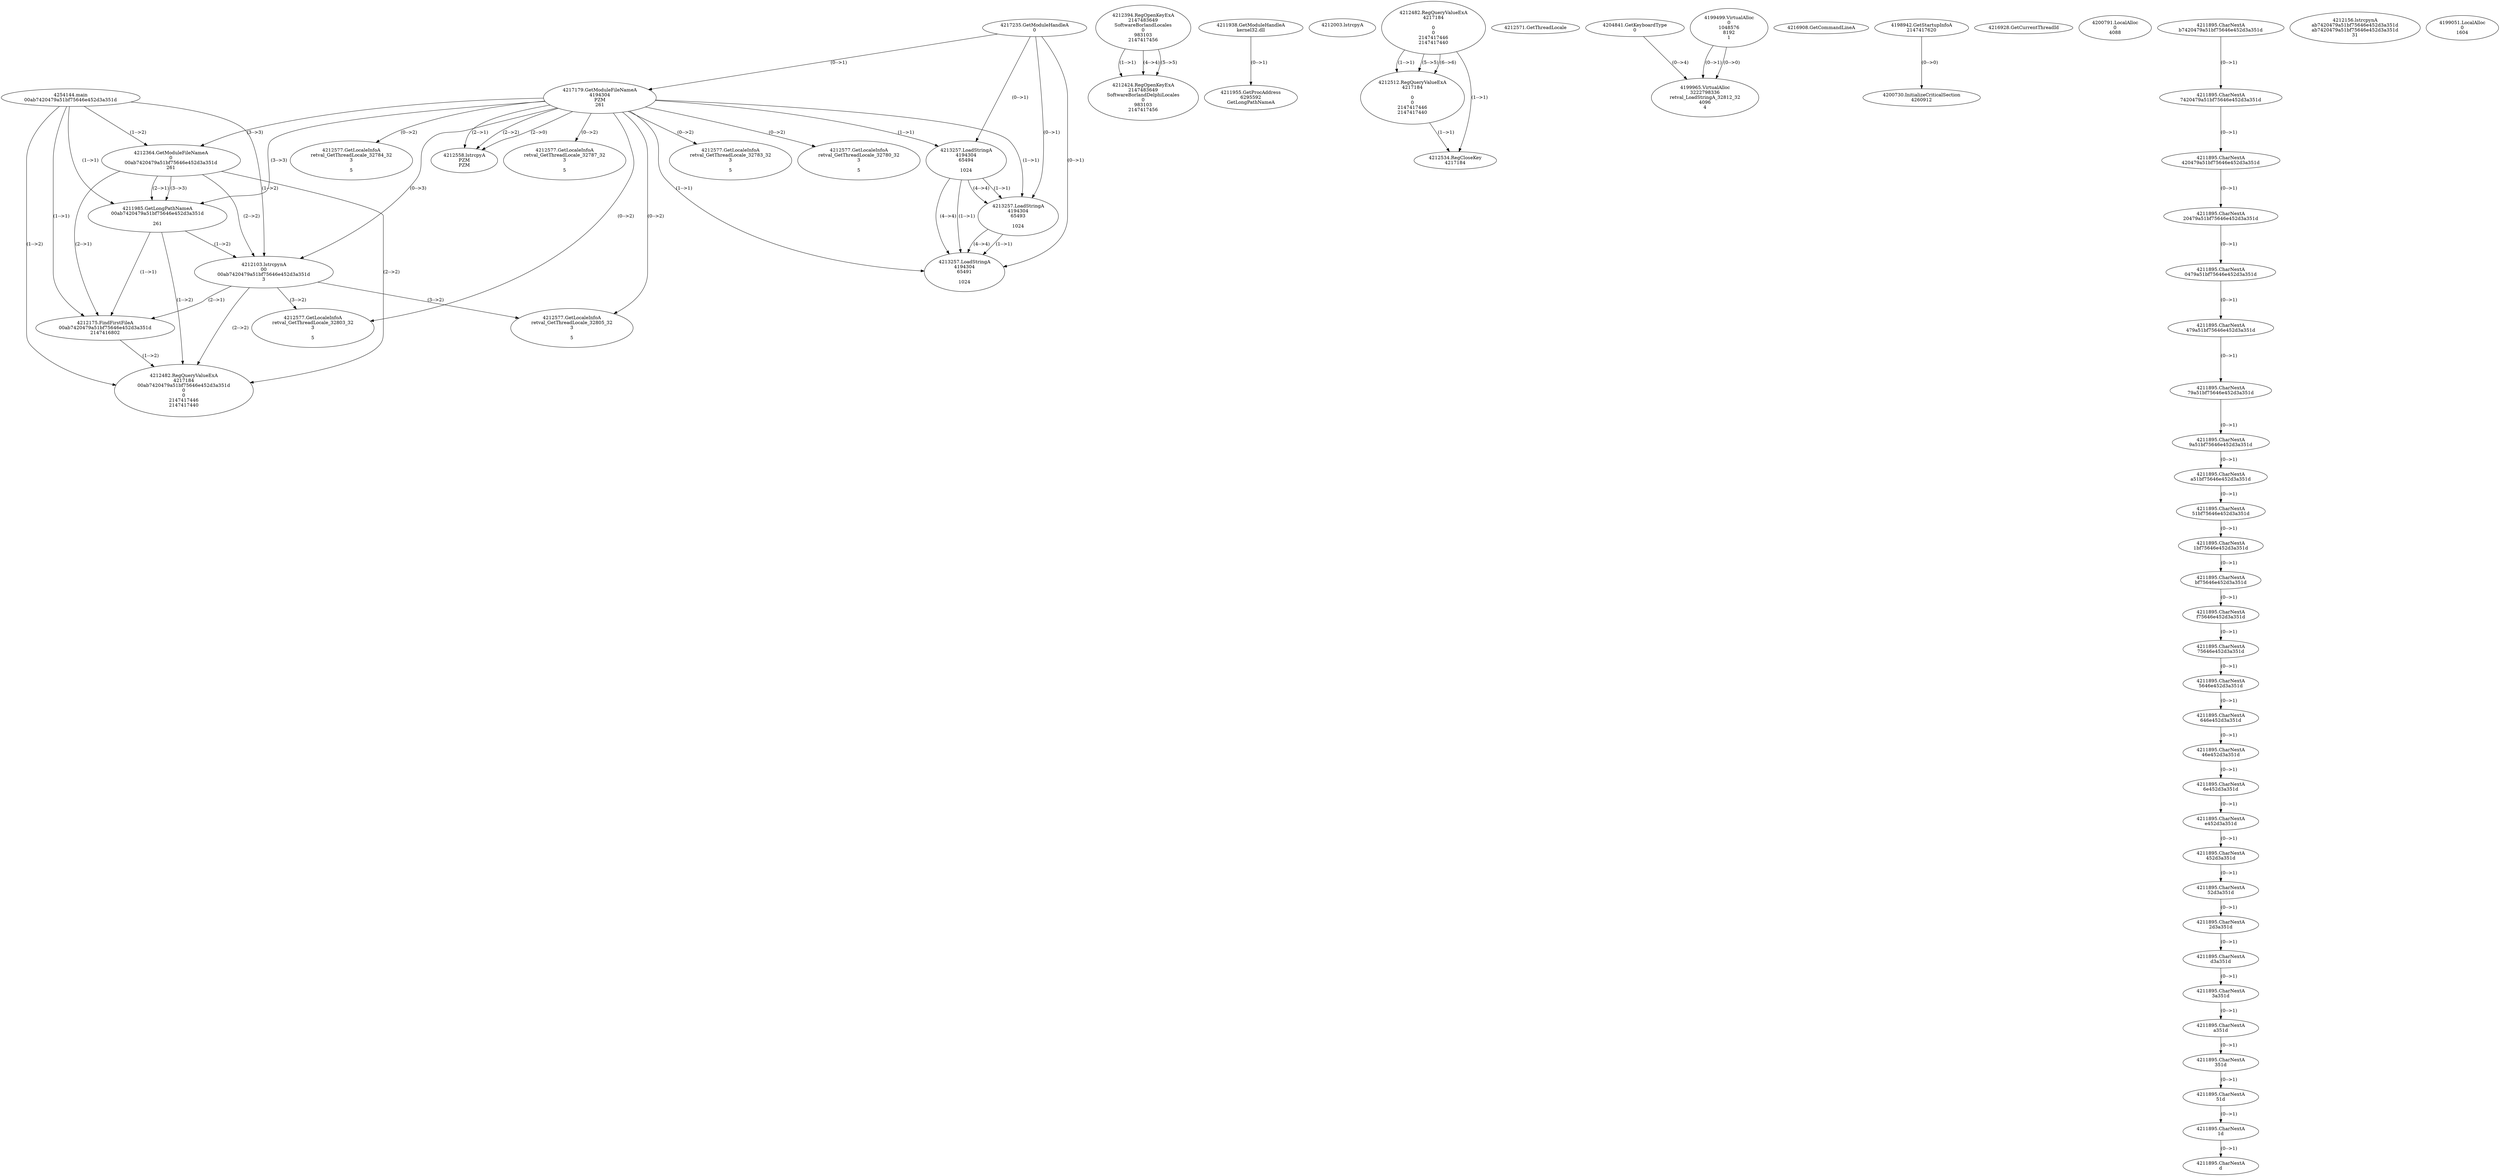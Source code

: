 // Global SCDG with merge call
digraph {
	0 [label="4254144.main
00ab7420479a51bf75646e452d3a351d"]
	1 [label="4217235.GetModuleHandleA
0"]
	2 [label="4217179.GetModuleFileNameA
4194304
PZM
261"]
	1 -> 2 [label="(0-->1)"]
	3 [label="4212364.GetModuleFileNameA
0
00ab7420479a51bf75646e452d3a351d
261"]
	0 -> 3 [label="(1-->2)"]
	2 -> 3 [label="(3-->3)"]
	4 [label="4212394.RegOpenKeyExA
2147483649
Software\Borland\Locales
0
983103
2147417456"]
	5 [label="4212424.RegOpenKeyExA
2147483649
Software\Borland\Delphi\Locales
0
983103
2147417456"]
	4 -> 5 [label="(1-->1)"]
	4 -> 5 [label="(4-->4)"]
	4 -> 5 [label="(5-->5)"]
	6 [label="4211938.GetModuleHandleA
kernel32.dll"]
	7 [label="4211955.GetProcAddress
6295592
GetLongPathNameA"]
	6 -> 7 [label="(0-->1)"]
	8 [label="4211985.GetLongPathNameA
00ab7420479a51bf75646e452d3a351d

261"]
	0 -> 8 [label="(1-->1)"]
	3 -> 8 [label="(2-->1)"]
	2 -> 8 [label="(3-->3)"]
	3 -> 8 [label="(3-->3)"]
	9 [label="4212003.lstrcpyA

"]
	10 [label="4212482.RegQueryValueExA
4217184

0
0
2147417446
2147417440"]
	11 [label="4212512.RegQueryValueExA
4217184

0
0
2147417446
2147417440"]
	10 -> 11 [label="(1-->1)"]
	10 -> 11 [label="(5-->5)"]
	10 -> 11 [label="(6-->6)"]
	12 [label="4212534.RegCloseKey
4217184"]
	10 -> 12 [label="(1-->1)"]
	11 -> 12 [label="(1-->1)"]
	13 [label="4212558.lstrcpyA
PZM
PZM"]
	2 -> 13 [label="(2-->1)"]
	2 -> 13 [label="(2-->2)"]
	2 -> 13 [label="(2-->0)"]
	14 [label="4212571.GetThreadLocale
"]
	15 [label="4212577.GetLocaleInfoA
retval_GetThreadLocale_32787_32
3

5"]
	2 -> 15 [label="(0-->2)"]
	16 [label="4204841.GetKeyboardType
0"]
	17 [label="4216908.GetCommandLineA
"]
	18 [label="4198942.GetStartupInfoA
2147417620"]
	19 [label="4216928.GetCurrentThreadId
"]
	20 [label="4213257.LoadStringA
4194304
65494

1024"]
	1 -> 20 [label="(0-->1)"]
	2 -> 20 [label="(1-->1)"]
	21 [label="4213257.LoadStringA
4194304
65493

1024"]
	1 -> 21 [label="(0-->1)"]
	2 -> 21 [label="(1-->1)"]
	20 -> 21 [label="(1-->1)"]
	20 -> 21 [label="(4-->4)"]
	22 [label="4213257.LoadStringA
4194304
65491

1024"]
	1 -> 22 [label="(0-->1)"]
	2 -> 22 [label="(1-->1)"]
	20 -> 22 [label="(1-->1)"]
	21 -> 22 [label="(1-->1)"]
	20 -> 22 [label="(4-->4)"]
	21 -> 22 [label="(4-->4)"]
	23 [label="4200730.InitializeCriticalSection
4260912"]
	18 -> 23 [label="(0-->0)"]
	24 [label="4200791.LocalAlloc
0
4088"]
	25 [label="4212103.lstrcpynA
00
00ab7420479a51bf75646e452d3a351d
3"]
	0 -> 25 [label="(1-->2)"]
	3 -> 25 [label="(2-->2)"]
	8 -> 25 [label="(1-->2)"]
	2 -> 25 [label="(0-->3)"]
	26 [label="4211895.CharNextA
b7420479a51bf75646e452d3a351d"]
	27 [label="4211895.CharNextA
7420479a51bf75646e452d3a351d"]
	26 -> 27 [label="(0-->1)"]
	28 [label="4211895.CharNextA
420479a51bf75646e452d3a351d"]
	27 -> 28 [label="(0-->1)"]
	29 [label="4211895.CharNextA
20479a51bf75646e452d3a351d"]
	28 -> 29 [label="(0-->1)"]
	30 [label="4211895.CharNextA
0479a51bf75646e452d3a351d"]
	29 -> 30 [label="(0-->1)"]
	31 [label="4211895.CharNextA
479a51bf75646e452d3a351d"]
	30 -> 31 [label="(0-->1)"]
	32 [label="4211895.CharNextA
79a51bf75646e452d3a351d"]
	31 -> 32 [label="(0-->1)"]
	33 [label="4211895.CharNextA
9a51bf75646e452d3a351d"]
	32 -> 33 [label="(0-->1)"]
	34 [label="4211895.CharNextA
a51bf75646e452d3a351d"]
	33 -> 34 [label="(0-->1)"]
	35 [label="4211895.CharNextA
51bf75646e452d3a351d"]
	34 -> 35 [label="(0-->1)"]
	36 [label="4211895.CharNextA
1bf75646e452d3a351d"]
	35 -> 36 [label="(0-->1)"]
	37 [label="4211895.CharNextA
bf75646e452d3a351d"]
	36 -> 37 [label="(0-->1)"]
	38 [label="4211895.CharNextA
f75646e452d3a351d"]
	37 -> 38 [label="(0-->1)"]
	39 [label="4211895.CharNextA
75646e452d3a351d"]
	38 -> 39 [label="(0-->1)"]
	40 [label="4211895.CharNextA
5646e452d3a351d"]
	39 -> 40 [label="(0-->1)"]
	41 [label="4211895.CharNextA
646e452d3a351d"]
	40 -> 41 [label="(0-->1)"]
	42 [label="4211895.CharNextA
46e452d3a351d"]
	41 -> 42 [label="(0-->1)"]
	43 [label="4211895.CharNextA
6e452d3a351d"]
	42 -> 43 [label="(0-->1)"]
	44 [label="4211895.CharNextA
e452d3a351d"]
	43 -> 44 [label="(0-->1)"]
	45 [label="4211895.CharNextA
452d3a351d"]
	44 -> 45 [label="(0-->1)"]
	46 [label="4211895.CharNextA
52d3a351d"]
	45 -> 46 [label="(0-->1)"]
	47 [label="4211895.CharNextA
2d3a351d"]
	46 -> 47 [label="(0-->1)"]
	48 [label="4211895.CharNextA
d3a351d"]
	47 -> 48 [label="(0-->1)"]
	49 [label="4211895.CharNextA
3a351d"]
	48 -> 49 [label="(0-->1)"]
	50 [label="4211895.CharNextA
a351d"]
	49 -> 50 [label="(0-->1)"]
	51 [label="4211895.CharNextA
351d"]
	50 -> 51 [label="(0-->1)"]
	52 [label="4211895.CharNextA
51d"]
	51 -> 52 [label="(0-->1)"]
	53 [label="4211895.CharNextA
1d"]
	52 -> 53 [label="(0-->1)"]
	54 [label="4211895.CharNextA
d"]
	53 -> 54 [label="(0-->1)"]
	55 [label="4212156.lstrcpynA
ab7420479a51bf75646e452d3a351d
ab7420479a51bf75646e452d3a351d
31"]
	56 [label="4212175.FindFirstFileA
00ab7420479a51bf75646e452d3a351d
2147416802"]
	0 -> 56 [label="(1-->1)"]
	3 -> 56 [label="(2-->1)"]
	8 -> 56 [label="(1-->1)"]
	25 -> 56 [label="(2-->1)"]
	57 [label="4212482.RegQueryValueExA
4217184
00ab7420479a51bf75646e452d3a351d
0
0
2147417446
2147417440"]
	0 -> 57 [label="(1-->2)"]
	3 -> 57 [label="(2-->2)"]
	8 -> 57 [label="(1-->2)"]
	25 -> 57 [label="(2-->2)"]
	56 -> 57 [label="(1-->2)"]
	58 [label="4212577.GetLocaleInfoA
retval_GetThreadLocale_32805_32
3

5"]
	2 -> 58 [label="(0-->2)"]
	25 -> 58 [label="(3-->2)"]
	59 [label="4199499.VirtualAlloc
0
1048576
8192
1"]
	60 [label="4199051.LocalAlloc
0
1604"]
	61 [label="4212577.GetLocaleInfoA
retval_GetThreadLocale_32803_32
3

5"]
	2 -> 61 [label="(0-->2)"]
	25 -> 61 [label="(3-->2)"]
	62 [label="4199965.VirtualAlloc
3222798336
retval_LoadStringA_32812_32
4096
4"]
	59 -> 62 [label="(0-->1)"]
	16 -> 62 [label="(0-->4)"]
	59 -> 62 [label="(0-->0)"]
	63 [label="4212577.GetLocaleInfoA
retval_GetThreadLocale_32783_32
3

5"]
	2 -> 63 [label="(0-->2)"]
	64 [label="4212577.GetLocaleInfoA
retval_GetThreadLocale_32780_32
3

5"]
	2 -> 64 [label="(0-->2)"]
	65 [label="4212577.GetLocaleInfoA
retval_GetThreadLocale_32784_32
3

5"]
	2 -> 65 [label="(0-->2)"]
}
